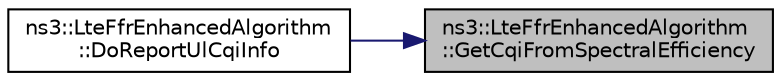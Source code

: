 digraph "ns3::LteFfrEnhancedAlgorithm::GetCqiFromSpectralEfficiency"
{
 // LATEX_PDF_SIZE
  edge [fontname="Helvetica",fontsize="10",labelfontname="Helvetica",labelfontsize="10"];
  node [fontname="Helvetica",fontsize="10",shape=record];
  rankdir="RL";
  Node1 [label="ns3::LteFfrEnhancedAlgorithm\l::GetCqiFromSpectralEfficiency",height=0.2,width=0.4,color="black", fillcolor="grey75", style="filled", fontcolor="black",tooltip="Get CQI from spectral efficiency."];
  Node1 -> Node2 [dir="back",color="midnightblue",fontsize="10",style="solid",fontname="Helvetica"];
  Node2 [label="ns3::LteFfrEnhancedAlgorithm\l::DoReportUlCqiInfo",height=0.2,width=0.4,color="black", fillcolor="white", style="filled",URL="$classns3_1_1_lte_ffr_enhanced_algorithm.html#ab06ccad47f57cf4852b38a304392b67a",tooltip="DoReportUlCqiInfo."];
}
